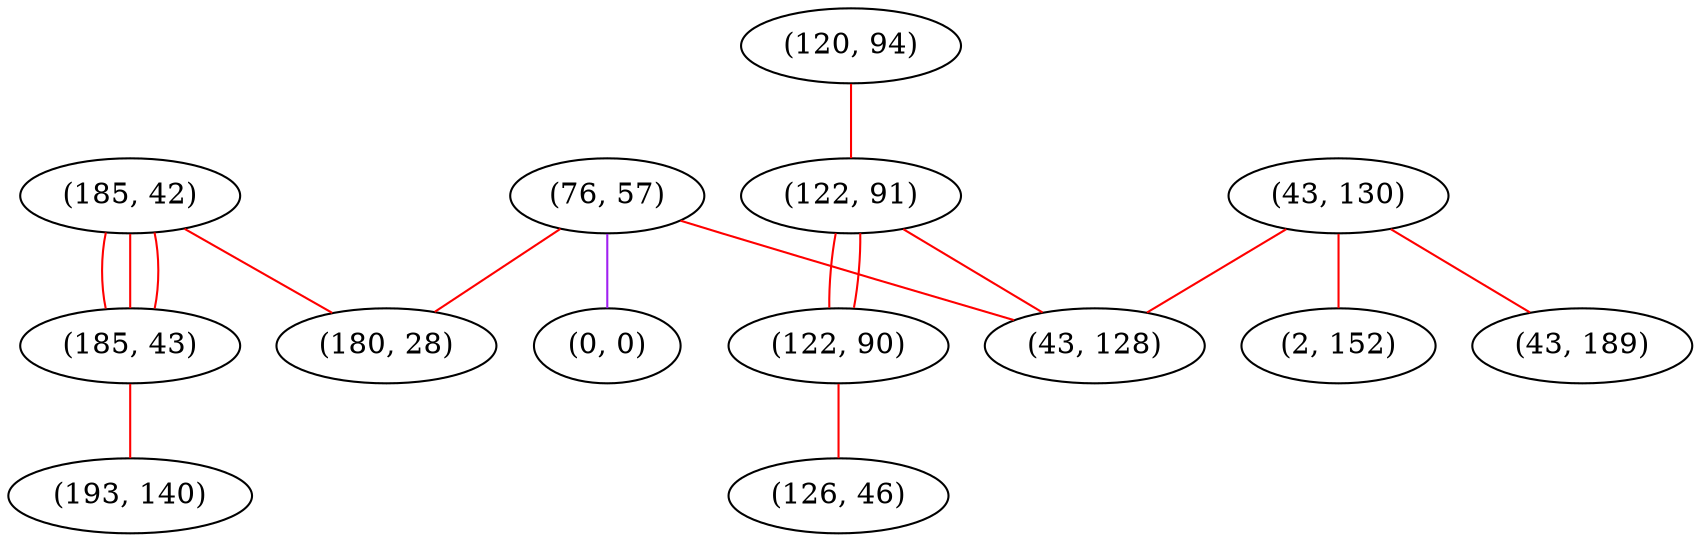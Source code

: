 graph "" {
"(185, 42)";
"(120, 94)";
"(185, 43)";
"(122, 91)";
"(193, 140)";
"(122, 90)";
"(43, 130)";
"(126, 46)";
"(76, 57)";
"(0, 0)";
"(43, 189)";
"(43, 128)";
"(180, 28)";
"(2, 152)";
"(185, 42)" -- "(185, 43)"  [color=red, key=0, weight=1];
"(185, 42)" -- "(185, 43)"  [color=red, key=1, weight=1];
"(185, 42)" -- "(185, 43)"  [color=red, key=2, weight=1];
"(185, 42)" -- "(180, 28)"  [color=red, key=0, weight=1];
"(120, 94)" -- "(122, 91)"  [color=red, key=0, weight=1];
"(185, 43)" -- "(193, 140)"  [color=red, key=0, weight=1];
"(122, 91)" -- "(43, 128)"  [color=red, key=0, weight=1];
"(122, 91)" -- "(122, 90)"  [color=red, key=0, weight=1];
"(122, 91)" -- "(122, 90)"  [color=red, key=1, weight=1];
"(122, 90)" -- "(126, 46)"  [color=red, key=0, weight=1];
"(43, 130)" -- "(43, 128)"  [color=red, key=0, weight=1];
"(43, 130)" -- "(2, 152)"  [color=red, key=0, weight=1];
"(43, 130)" -- "(43, 189)"  [color=red, key=0, weight=1];
"(76, 57)" -- "(43, 128)"  [color=red, key=0, weight=1];
"(76, 57)" -- "(180, 28)"  [color=red, key=0, weight=1];
"(76, 57)" -- "(0, 0)"  [color=purple, key=0, weight=4];
}
